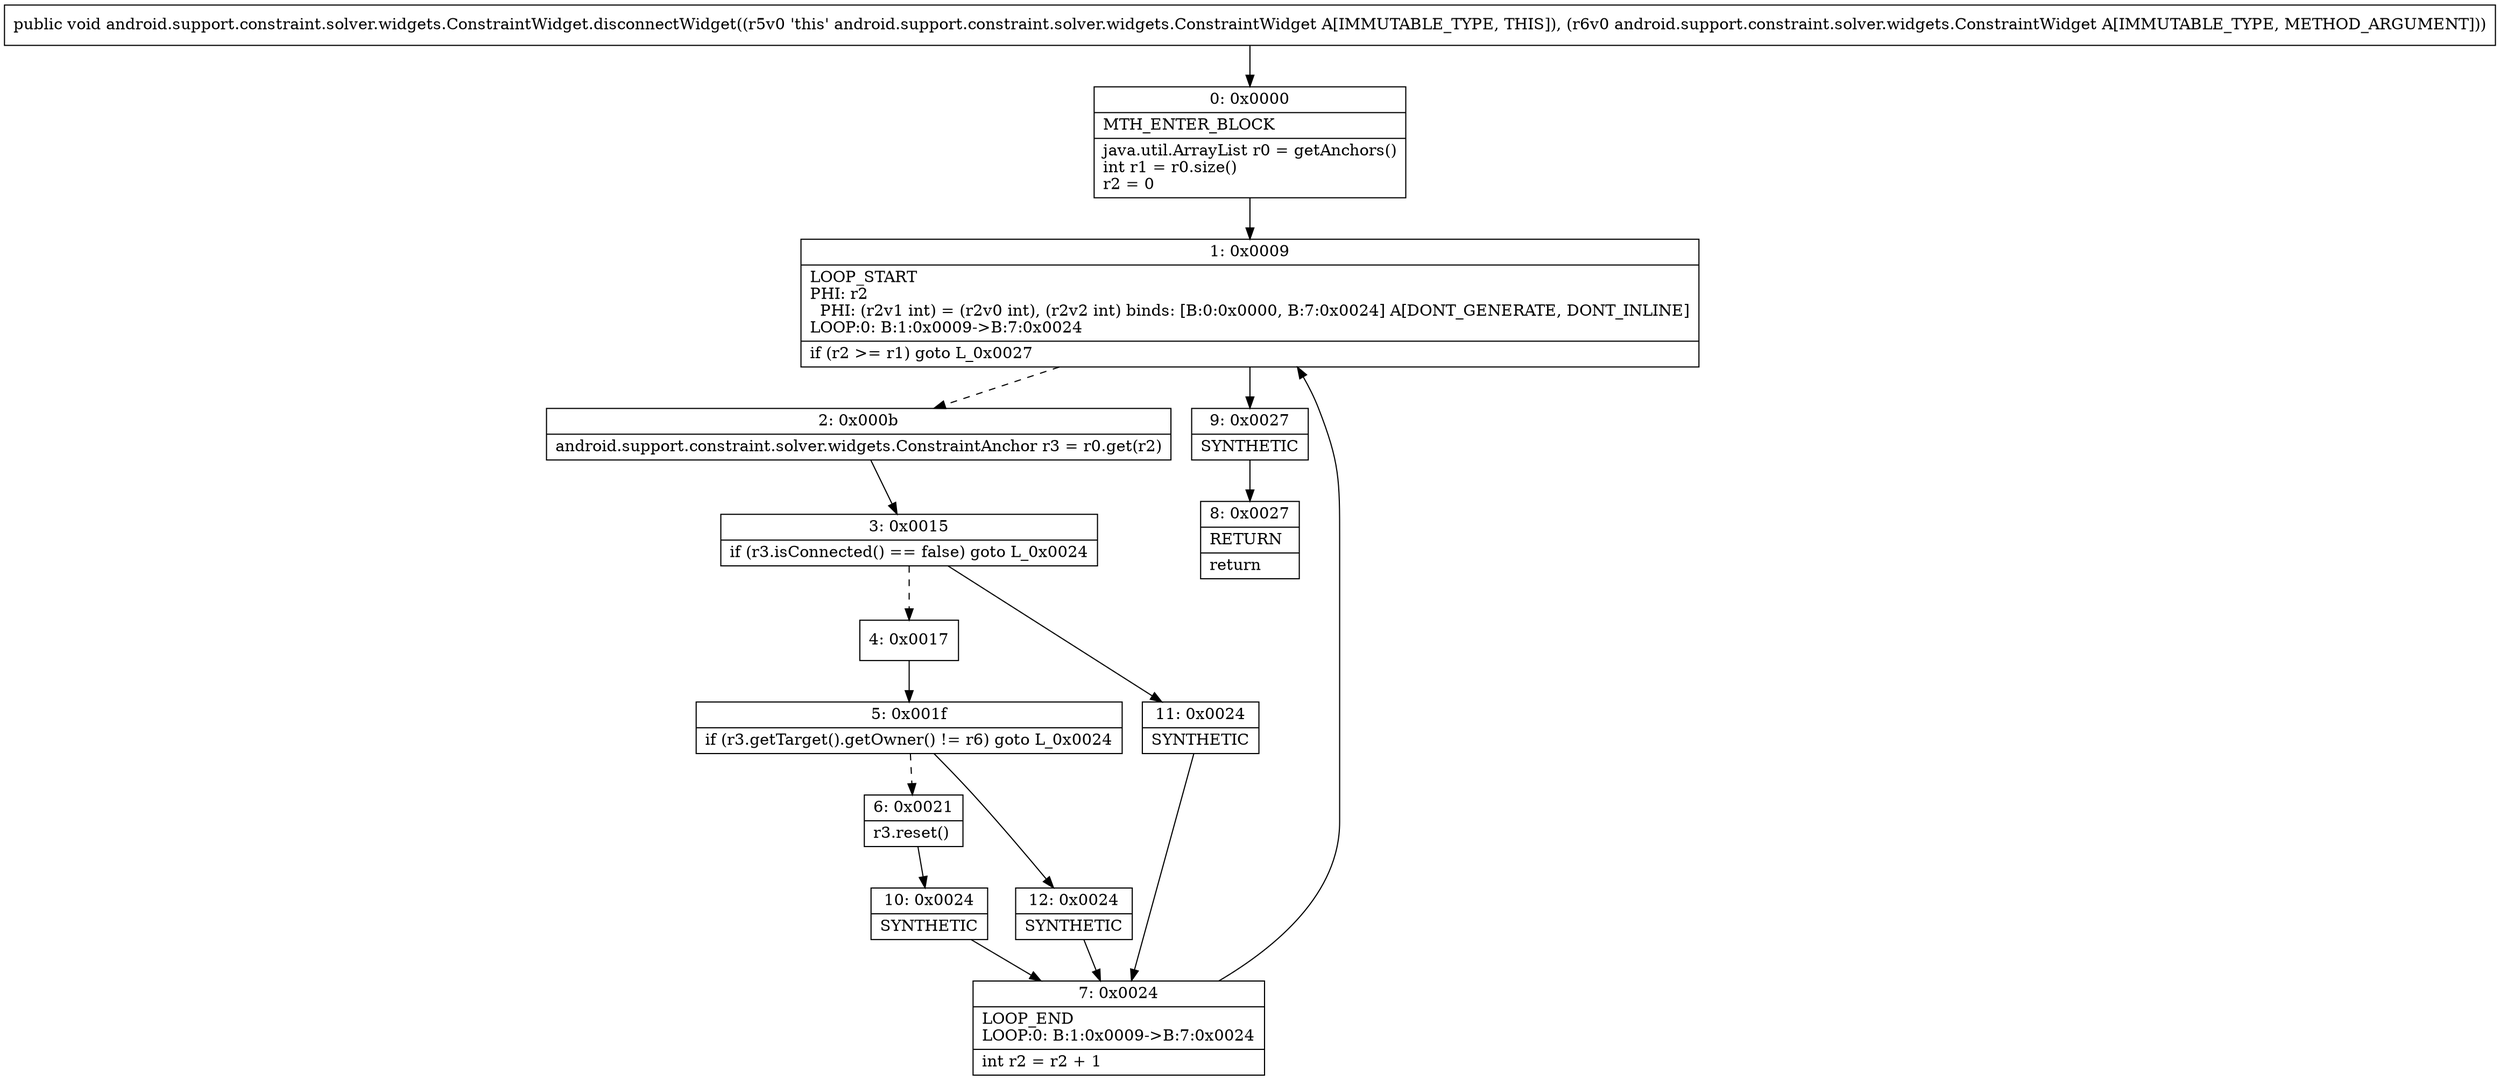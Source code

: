 digraph "CFG forandroid.support.constraint.solver.widgets.ConstraintWidget.disconnectWidget(Landroid\/support\/constraint\/solver\/widgets\/ConstraintWidget;)V" {
Node_0 [shape=record,label="{0\:\ 0x0000|MTH_ENTER_BLOCK\l|java.util.ArrayList r0 = getAnchors()\lint r1 = r0.size()\lr2 = 0\l}"];
Node_1 [shape=record,label="{1\:\ 0x0009|LOOP_START\lPHI: r2 \l  PHI: (r2v1 int) = (r2v0 int), (r2v2 int) binds: [B:0:0x0000, B:7:0x0024] A[DONT_GENERATE, DONT_INLINE]\lLOOP:0: B:1:0x0009\-\>B:7:0x0024\l|if (r2 \>= r1) goto L_0x0027\l}"];
Node_2 [shape=record,label="{2\:\ 0x000b|android.support.constraint.solver.widgets.ConstraintAnchor r3 = r0.get(r2)\l}"];
Node_3 [shape=record,label="{3\:\ 0x0015|if (r3.isConnected() == false) goto L_0x0024\l}"];
Node_4 [shape=record,label="{4\:\ 0x0017}"];
Node_5 [shape=record,label="{5\:\ 0x001f|if (r3.getTarget().getOwner() != r6) goto L_0x0024\l}"];
Node_6 [shape=record,label="{6\:\ 0x0021|r3.reset()\l}"];
Node_7 [shape=record,label="{7\:\ 0x0024|LOOP_END\lLOOP:0: B:1:0x0009\-\>B:7:0x0024\l|int r2 = r2 + 1\l}"];
Node_8 [shape=record,label="{8\:\ 0x0027|RETURN\l|return\l}"];
Node_9 [shape=record,label="{9\:\ 0x0027|SYNTHETIC\l}"];
Node_10 [shape=record,label="{10\:\ 0x0024|SYNTHETIC\l}"];
Node_11 [shape=record,label="{11\:\ 0x0024|SYNTHETIC\l}"];
Node_12 [shape=record,label="{12\:\ 0x0024|SYNTHETIC\l}"];
MethodNode[shape=record,label="{public void android.support.constraint.solver.widgets.ConstraintWidget.disconnectWidget((r5v0 'this' android.support.constraint.solver.widgets.ConstraintWidget A[IMMUTABLE_TYPE, THIS]), (r6v0 android.support.constraint.solver.widgets.ConstraintWidget A[IMMUTABLE_TYPE, METHOD_ARGUMENT])) }"];
MethodNode -> Node_0;
Node_0 -> Node_1;
Node_1 -> Node_2[style=dashed];
Node_1 -> Node_9;
Node_2 -> Node_3;
Node_3 -> Node_4[style=dashed];
Node_3 -> Node_11;
Node_4 -> Node_5;
Node_5 -> Node_6[style=dashed];
Node_5 -> Node_12;
Node_6 -> Node_10;
Node_7 -> Node_1;
Node_9 -> Node_8;
Node_10 -> Node_7;
Node_11 -> Node_7;
Node_12 -> Node_7;
}

